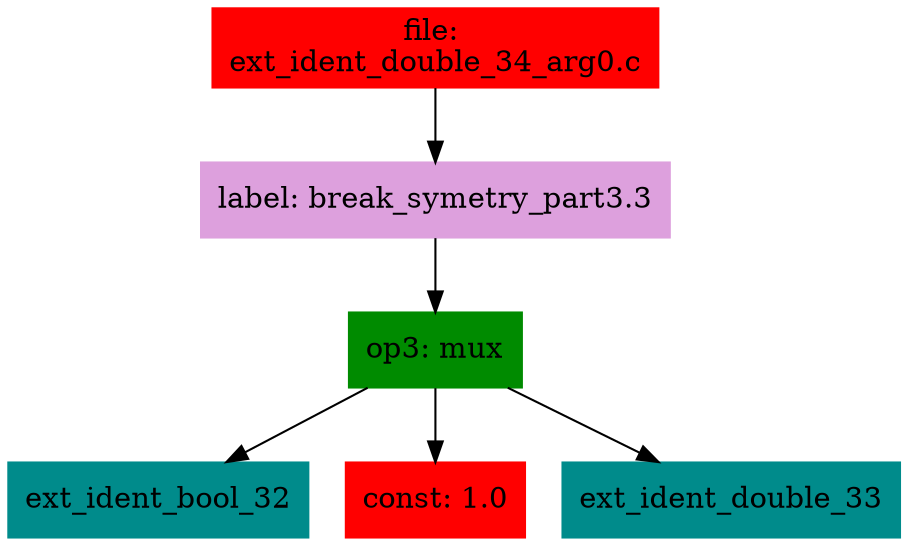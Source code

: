 digraph G {
node [shape=box]

0 [label="file: 
ext_ident_double_34_arg0.c",color=red, style=filled]
1 [label="label: break_symetry_part3.3",color=plum, style=filled]
0 -> 1
2 [label="op3: mux",color=green4, style=filled]
1 -> 2
3 [label="ext_ident_bool_32",color=cyan4, style=filled]
2 -> 3
20 [label="const: 1.0",color=red1, style=filled]
2 -> 20
21 [label="ext_ident_double_33",color=cyan4, style=filled]
2 -> 21


}

